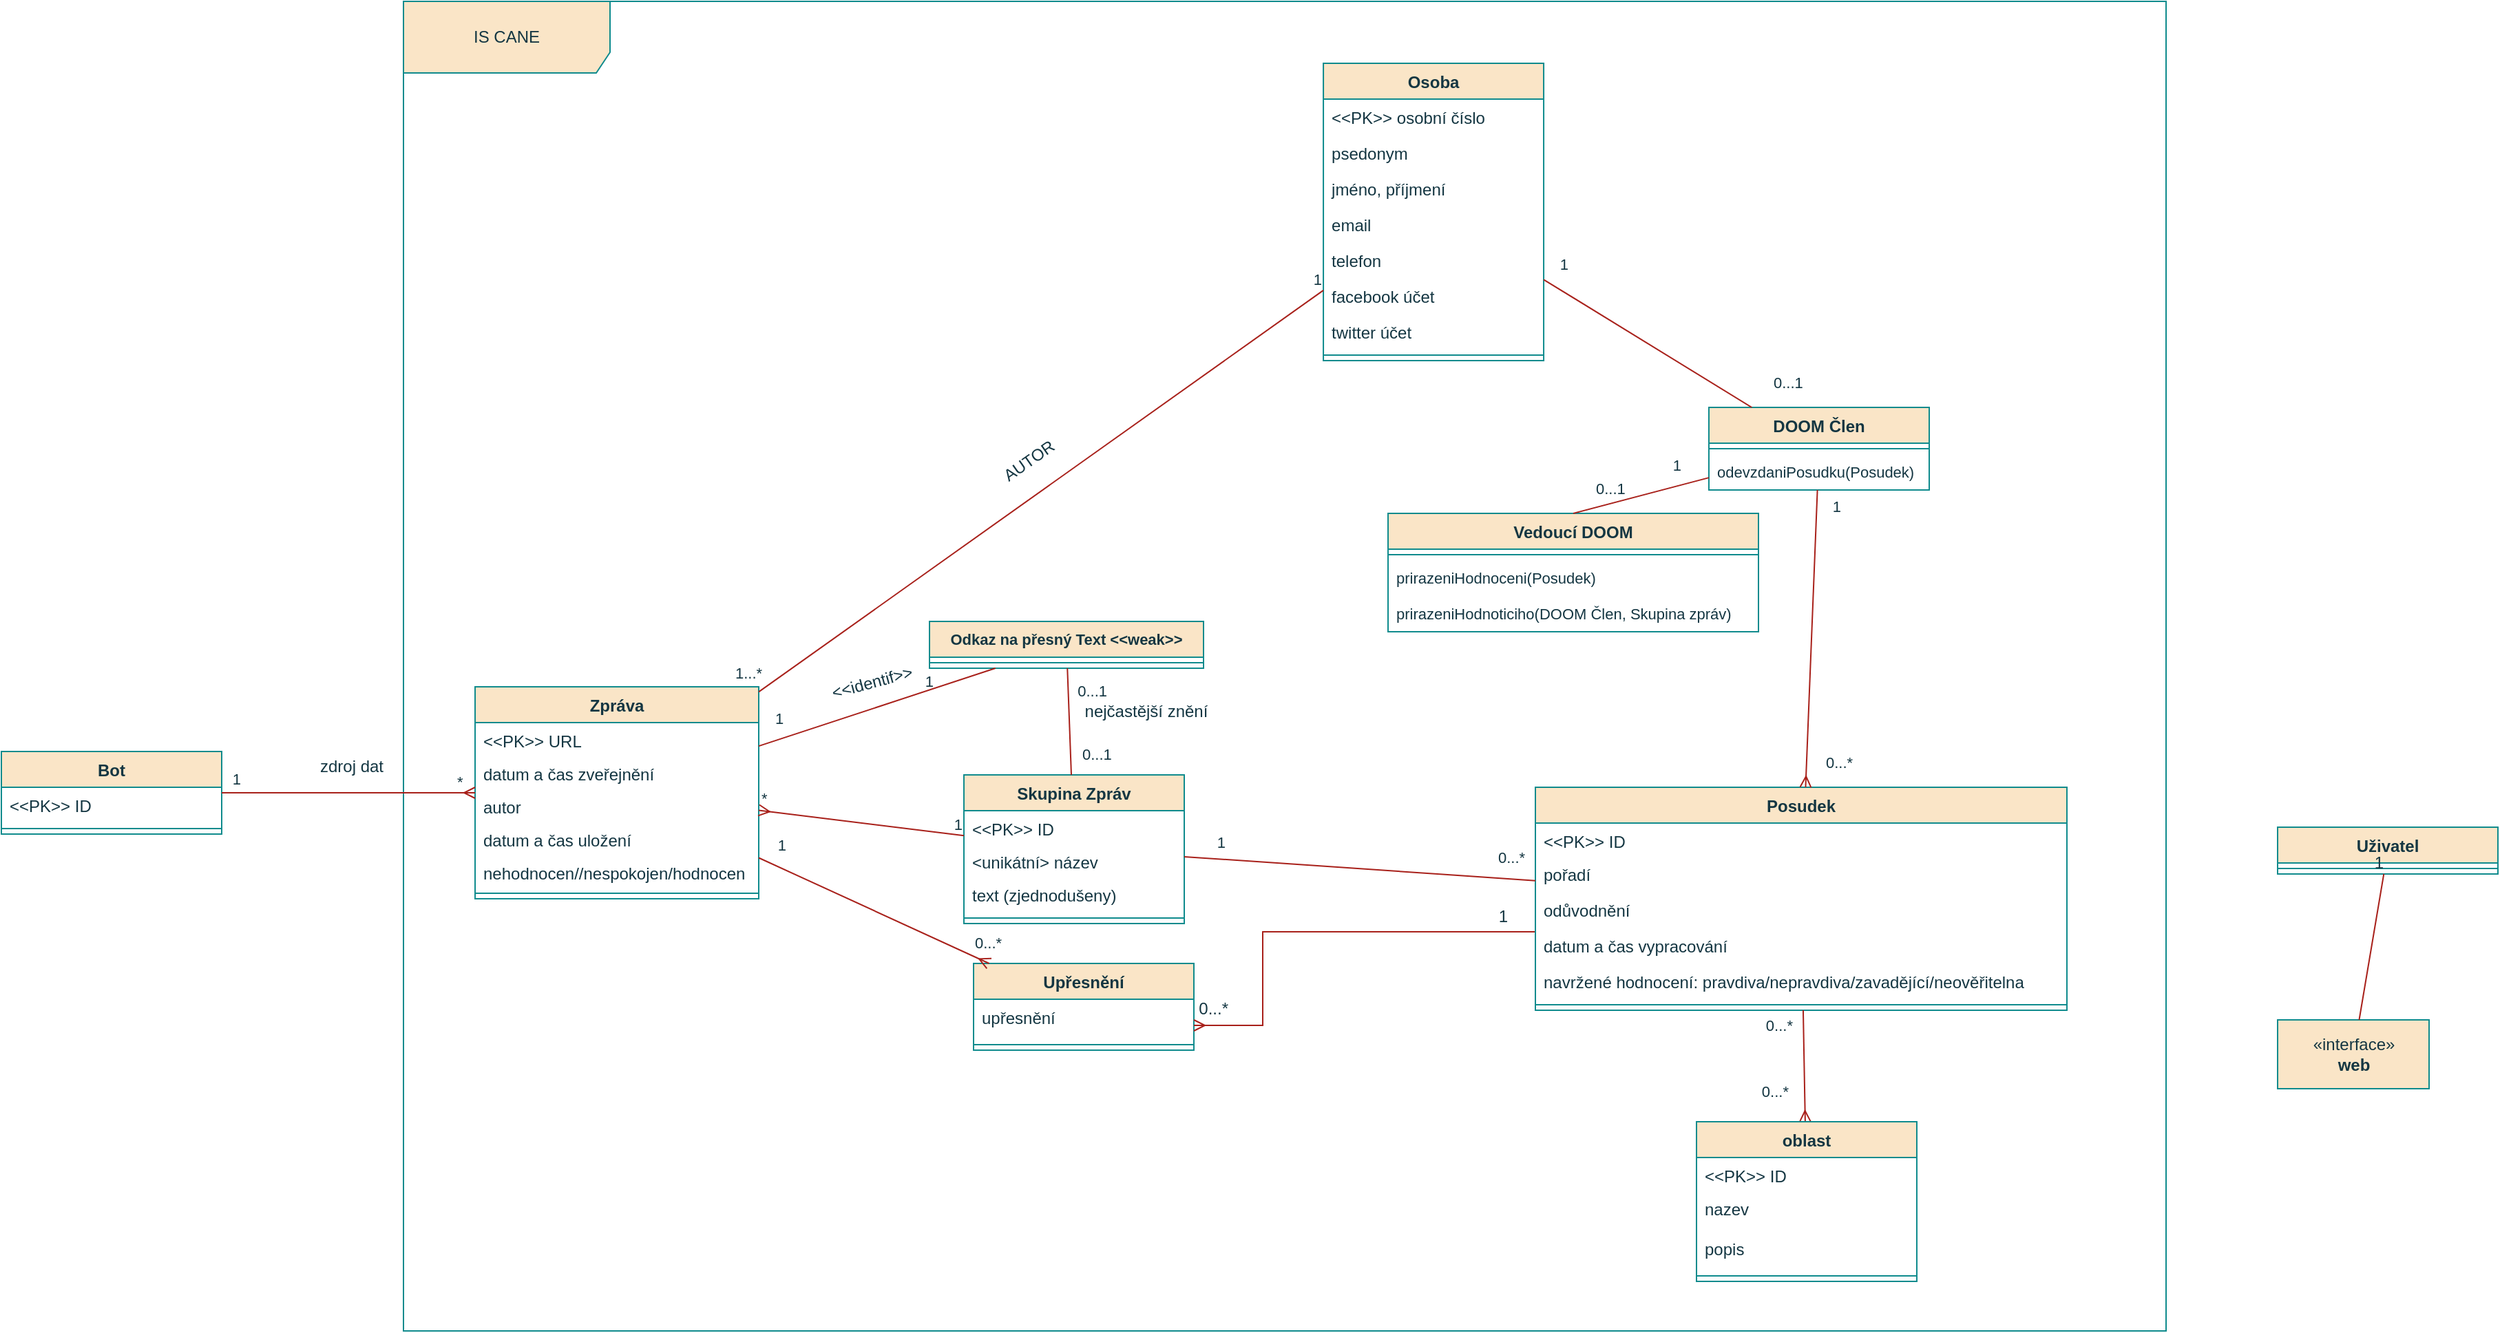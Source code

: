 <mxfile version="20.5.3" type="embed"><diagram id="23iRSUPoRavnBvh4doch" name="Page-1"><mxGraphModel dx="690" dy="70" grid="0" gridSize="10" guides="1" tooltips="1" connect="1" arrows="1" fold="1" page="0" pageScale="1" pageWidth="100000" pageHeight="100000" background="#ffffff" math="0" shadow="0"><root><mxCell id="0"/><mxCell id="1" parent="0"/><mxCell id="10" value="IS CANE" style="shape=umlFrame;whiteSpace=wrap;html=1;height=52;fillColor=#FAE5C7;strokeColor=#0F8B8D;fontColor=#143642;width=150;" parent="1" vertex="1"><mxGeometry x="1968" y="1559" width="1280" height="966" as="geometry"/></mxCell><mxCell id="2" value="Zpráva" style="swimlane;fontStyle=1;align=center;verticalAlign=top;childLayout=stackLayout;horizontal=1;startSize=26;horizontalStack=0;resizeParent=1;resizeParentMax=0;resizeLast=0;collapsible=1;marginBottom=0;fillColor=#FAE5C7;strokeColor=#0F8B8D;fontColor=#143642;" parent="1" vertex="1"><mxGeometry x="2020" y="2057" width="206" height="154" as="geometry"><mxRectangle x="2080" y="2160" width="74" height="26" as="alternateBounds"/></mxGeometry></mxCell><mxCell id="43" value="&lt;&lt;PK&gt;&gt; URL" style="text;strokeColor=none;fillColor=none;align=left;verticalAlign=top;spacingLeft=4;spacingRight=4;overflow=hidden;rotatable=0;points=[[0,0.5],[1,0.5]];portConstraint=eastwest;fontColor=#143642;" parent="2" vertex="1"><mxGeometry y="26" width="206" height="24" as="geometry"/></mxCell><mxCell id="45" value="datum a čas zveřejnění &#10;" style="text;strokeColor=none;fillColor=none;align=left;verticalAlign=top;spacingLeft=4;spacingRight=4;overflow=hidden;rotatable=0;points=[[0,0.5],[1,0.5]];portConstraint=eastwest;fontColor=#143642;" parent="2" vertex="1"><mxGeometry y="50" width="206" height="24" as="geometry"/></mxCell><mxCell id="3" value="autor" style="text;strokeColor=none;fillColor=none;align=left;verticalAlign=top;spacingLeft=4;spacingRight=4;overflow=hidden;rotatable=0;points=[[0,0.5],[1,0.5]];portConstraint=eastwest;fontColor=#143642;" parent="2" vertex="1"><mxGeometry y="74" width="206" height="24" as="geometry"/></mxCell><mxCell id="42" value="datum a čas uložení" style="text;strokeColor=none;fillColor=none;align=left;verticalAlign=top;spacingLeft=4;spacingRight=4;overflow=hidden;rotatable=0;points=[[0,0.5],[1,0.5]];portConstraint=eastwest;fontColor=#143642;" parent="2" vertex="1"><mxGeometry y="98" width="206" height="24" as="geometry"/></mxCell><mxCell id="46" value="nehodnocen//nespokojen/hodnocen&#10;" style="text;strokeColor=none;fillColor=none;align=left;verticalAlign=top;spacingLeft=4;spacingRight=4;overflow=hidden;rotatable=0;points=[[0,0.5],[1,0.5]];portConstraint=eastwest;fontColor=#143642;" parent="2" vertex="1"><mxGeometry y="122" width="206" height="24" as="geometry"/></mxCell><mxCell id="4" value="" style="line;strokeWidth=1;fillColor=none;align=left;verticalAlign=middle;spacingTop=-1;spacingLeft=3;spacingRight=3;rotatable=0;labelPosition=right;points=[];portConstraint=eastwest;strokeColor=#0F8B8D;labelBackgroundColor=#DAD2D8;fontColor=#143642;" parent="2" vertex="1"><mxGeometry y="146" width="206" height="8" as="geometry"/></mxCell><mxCell id="47" value="DOOM Člen" style="swimlane;fontStyle=1;align=center;verticalAlign=top;childLayout=stackLayout;horizontal=1;startSize=26;horizontalStack=0;resizeParent=1;resizeParentMax=0;resizeLast=0;collapsible=1;marginBottom=0;fillColor=#FAE5C7;strokeColor=#0F8B8D;fontColor=#143642;" parent="1" vertex="1"><mxGeometry x="2916" y="1854" width="160" height="60" as="geometry"/></mxCell><mxCell id="49" value="" style="line;strokeWidth=1;fillColor=none;align=left;verticalAlign=middle;spacingTop=-1;spacingLeft=3;spacingRight=3;rotatable=0;labelPosition=right;points=[];portConstraint=eastwest;strokeColor=#0F8B8D;labelBackgroundColor=#DAD2D8;fontColor=#143642;" parent="47" vertex="1"><mxGeometry y="26" width="160" height="8" as="geometry"/></mxCell><mxCell id="166" value="odevzdaniPosudku(Posudek) " style="text;strokeColor=none;fillColor=none;align=left;verticalAlign=top;spacingLeft=4;spacingRight=4;overflow=hidden;rotatable=0;points=[[0,0.5],[1,0.5]];portConstraint=eastwest;fontFamily=Helvetica;fontSize=11;fontColor=#143642;" parent="47" vertex="1"><mxGeometry y="34" width="160" height="26" as="geometry"/></mxCell><mxCell id="64" value="Uživatel" style="swimlane;fontStyle=1;align=center;verticalAlign=top;childLayout=stackLayout;horizontal=1;startSize=26;horizontalStack=0;resizeParent=1;resizeParentMax=0;resizeLast=0;collapsible=1;marginBottom=0;fillColor=#FAE5C7;strokeColor=#0F8B8D;fontColor=#143642;" parent="1" vertex="1"><mxGeometry x="3329" y="2159" width="160" height="34" as="geometry"/></mxCell><mxCell id="66" value="" style="line;strokeWidth=1;fillColor=none;align=left;verticalAlign=middle;spacingTop=-1;spacingLeft=3;spacingRight=3;rotatable=0;labelPosition=right;points=[];portConstraint=eastwest;strokeColor=#0F8B8D;labelBackgroundColor=#DAD2D8;fontColor=#143642;" parent="64" vertex="1"><mxGeometry y="26" width="160" height="8" as="geometry"/></mxCell><mxCell id="68" value="«interface»&lt;br&gt;&lt;b&gt;web&lt;/b&gt;" style="html=1;fillColor=#FAE5C7;strokeColor=#0F8B8D;fontColor=#143642;" parent="1" vertex="1"><mxGeometry x="3329" y="2299" width="110" height="50" as="geometry"/></mxCell><mxCell id="70" value="" style="endArrow=none;html=1;rounded=0;labelBackgroundColor=#DAD2D8;strokeColor=#A8201A;fontColor=#143642;" parent="1" source="68" target="64" edge="1"><mxGeometry relative="1" as="geometry"><mxPoint x="3019" y="2149" as="sourcePoint"/><mxPoint x="3179" y="2149" as="targetPoint"/></mxGeometry></mxCell><mxCell id="71" value="1" style="resizable=0;html=1;align=right;verticalAlign=bottom;fillColor=#FAE5C7;strokeColor=#0F8B8D;fontColor=#143642;" parent="70" connectable="0" vertex="1"><mxGeometry x="1" relative="1" as="geometry"/></mxCell><mxCell id="74" value="Vedoucí DOOM" style="swimlane;fontStyle=1;align=center;verticalAlign=top;childLayout=stackLayout;horizontal=1;startSize=26;horizontalStack=0;resizeParent=1;resizeParentMax=0;resizeLast=0;collapsible=1;marginBottom=0;fillColor=#FAE5C7;strokeColor=#0F8B8D;fontColor=#143642;" parent="1" vertex="1"><mxGeometry x="2683" y="1931" width="269" height="86" as="geometry"/></mxCell><mxCell id="76" value="" style="line;strokeWidth=1;fillColor=none;align=left;verticalAlign=middle;spacingTop=-1;spacingLeft=3;spacingRight=3;rotatable=0;labelPosition=right;points=[];portConstraint=eastwest;strokeColor=#0F8B8D;labelBackgroundColor=#DAD2D8;fontColor=#143642;" parent="74" vertex="1"><mxGeometry y="26" width="269" height="8" as="geometry"/></mxCell><mxCell id="162" value="prirazeniHodnoceni(Posudek) " style="text;strokeColor=none;fillColor=none;align=left;verticalAlign=top;spacingLeft=4;spacingRight=4;overflow=hidden;rotatable=0;points=[[0,0.5],[1,0.5]];portConstraint=eastwest;fontFamily=Helvetica;fontSize=11;fontColor=#143642;" parent="74" vertex="1"><mxGeometry y="34" width="269" height="26" as="geometry"/></mxCell><mxCell id="165" value="prirazeniHodnoticiho(DOOM Člen, Skupina zpráv) " style="text;strokeColor=none;fillColor=none;align=left;verticalAlign=top;spacingLeft=4;spacingRight=4;overflow=hidden;rotatable=0;points=[[0,0.5],[1,0.5]];portConstraint=eastwest;fontFamily=Helvetica;fontSize=11;fontColor=#143642;" parent="74" vertex="1"><mxGeometry y="60" width="269" height="26" as="geometry"/></mxCell><mxCell id="83" value="Upřesnění&#10;" style="swimlane;fontStyle=1;align=center;verticalAlign=top;childLayout=stackLayout;horizontal=1;startSize=26;horizontalStack=0;resizeParent=1;resizeParentMax=0;resizeLast=0;collapsible=1;marginBottom=0;fillColor=#FAE5C7;strokeColor=#0F8B8D;fontColor=#143642;" parent="1" vertex="1"><mxGeometry x="2382" y="2258" width="160" height="63" as="geometry"/></mxCell><mxCell id="141" value="upřesnění" style="text;strokeColor=none;fillColor=none;align=left;verticalAlign=top;spacingLeft=4;spacingRight=4;overflow=hidden;rotatable=0;points=[[0,0.5],[1,0.5]];portConstraint=eastwest;fontColor=#143642;" parent="83" vertex="1"><mxGeometry y="26" width="160" height="29" as="geometry"/></mxCell><mxCell id="85" value="" style="line;strokeWidth=1;fillColor=none;align=left;verticalAlign=middle;spacingTop=-1;spacingLeft=3;spacingRight=3;rotatable=0;labelPosition=right;points=[];portConstraint=eastwest;strokeColor=#0F8B8D;labelBackgroundColor=#DAD2D8;fontColor=#143642;" parent="83" vertex="1"><mxGeometry y="55" width="160" height="8" as="geometry"/></mxCell><mxCell id="97" value="Osoba" style="swimlane;fontStyle=1;align=center;verticalAlign=top;childLayout=stackLayout;horizontal=1;startSize=26;horizontalStack=0;resizeParent=1;resizeParentMax=0;resizeLast=0;collapsible=1;marginBottom=0;fillColor=#FAE5C7;strokeColor=#0F8B8D;fontColor=#143642;" parent="1" vertex="1"><mxGeometry x="2636.03" y="1604" width="160" height="216" as="geometry"/></mxCell><mxCell id="98" value="&lt;&lt;PK&gt;&gt; osobní číslo&#10;" style="text;strokeColor=none;fillColor=none;align=left;verticalAlign=top;spacingLeft=4;spacingRight=4;overflow=hidden;rotatable=0;points=[[0,0.5],[1,0.5]];portConstraint=eastwest;fontColor=#143642;" parent="97" vertex="1"><mxGeometry y="26" width="160" height="26" as="geometry"/></mxCell><mxCell id="102" value="psedonym" style="text;strokeColor=none;fillColor=none;align=left;verticalAlign=top;spacingLeft=4;spacingRight=4;overflow=hidden;rotatable=0;points=[[0,0.5],[1,0.5]];portConstraint=eastwest;fontColor=#143642;" parent="97" vertex="1"><mxGeometry y="52" width="160" height="26" as="geometry"/></mxCell><mxCell id="103" value="jméno, příjmení" style="text;strokeColor=none;fillColor=none;align=left;verticalAlign=top;spacingLeft=4;spacingRight=4;overflow=hidden;rotatable=0;points=[[0,0.5],[1,0.5]];portConstraint=eastwest;fontColor=#143642;" parent="97" vertex="1"><mxGeometry y="78" width="160" height="26" as="geometry"/></mxCell><mxCell id="104" value="email&#10;" style="text;strokeColor=none;fillColor=none;align=left;verticalAlign=top;spacingLeft=4;spacingRight=4;overflow=hidden;rotatable=0;points=[[0,0.5],[1,0.5]];portConstraint=eastwest;fontColor=#143642;" parent="97" vertex="1"><mxGeometry y="104" width="160" height="26" as="geometry"/></mxCell><mxCell id="105" value="telefon" style="text;strokeColor=none;fillColor=none;align=left;verticalAlign=top;spacingLeft=4;spacingRight=4;overflow=hidden;rotatable=0;points=[[0,0.5],[1,0.5]];portConstraint=eastwest;fontColor=#143642;" parent="97" vertex="1"><mxGeometry y="130" width="160" height="26" as="geometry"/></mxCell><mxCell id="106" value="facebook účet" style="text;strokeColor=none;fillColor=none;align=left;verticalAlign=top;spacingLeft=4;spacingRight=4;overflow=hidden;rotatable=0;points=[[0,0.5],[1,0.5]];portConstraint=eastwest;fontColor=#143642;" parent="97" vertex="1"><mxGeometry y="156" width="160" height="26" as="geometry"/></mxCell><mxCell id="94" value="twitter účet" style="text;strokeColor=none;fillColor=none;align=left;verticalAlign=top;spacingLeft=4;spacingRight=4;overflow=hidden;rotatable=0;points=[[0,0.5],[1,0.5]];portConstraint=eastwest;fontColor=#143642;" parent="97" vertex="1"><mxGeometry y="182" width="160" height="26" as="geometry"/></mxCell><mxCell id="99" value="" style="line;strokeWidth=1;fillColor=none;align=left;verticalAlign=middle;spacingTop=-1;spacingLeft=3;spacingRight=3;rotatable=0;labelPosition=right;points=[];portConstraint=eastwest;strokeColor=#0F8B8D;labelBackgroundColor=#DAD2D8;fontColor=#143642;" parent="97" vertex="1"><mxGeometry y="208" width="160" height="8" as="geometry"/></mxCell><mxCell id="117" value="" style="fontSize=12;html=1;endArrow=ERmany;rounded=0;strokeColor=#A8201A;fontColor=#143642;fillColor=#FAE5C7;edgeStyle=orthogonalEdgeStyle;" parent="1" source="118" target="83" edge="1"><mxGeometry width="100" height="100" relative="1" as="geometry"><mxPoint x="2522" y="2499" as="sourcePoint"/><mxPoint x="2622" y="2399" as="targetPoint"/><Array as="points"><mxPoint x="2592" y="2235"/><mxPoint x="2592" y="2303"/></Array></mxGeometry></mxCell><mxCell id="118" value="Posudek&#10;" style="swimlane;fontStyle=1;align=center;verticalAlign=top;childLayout=stackLayout;horizontal=1;startSize=26;horizontalStack=0;resizeParent=1;resizeParentMax=0;resizeLast=0;collapsible=1;marginBottom=0;fillColor=#FAE5C7;strokeColor=#0F8B8D;fontColor=#143642;" parent="1" vertex="1"><mxGeometry x="2790" y="2130" width="386" height="162" as="geometry"/></mxCell><mxCell id="238" value="&lt;&lt;PK&gt;&gt; ID " style="text;strokeColor=none;fillColor=none;align=left;verticalAlign=top;spacingLeft=4;spacingRight=4;overflow=hidden;rotatable=0;points=[[0,0.5],[1,0.5]];portConstraint=eastwest;fontColor=#143642;" parent="118" vertex="1"><mxGeometry y="26" width="386" height="24" as="geometry"/></mxCell><mxCell id="53" value="pořadí&#10;" style="text;strokeColor=none;fillColor=none;align=left;verticalAlign=top;spacingLeft=4;spacingRight=4;overflow=hidden;rotatable=0;points=[[0,0.5],[1,0.5]];portConstraint=eastwest;fontColor=#143642;" parent="118" vertex="1"><mxGeometry y="50" width="386" height="26" as="geometry"/></mxCell><mxCell id="54" value="odůvodnění&#10;" style="text;strokeColor=none;fillColor=none;align=left;verticalAlign=top;spacingLeft=4;spacingRight=4;overflow=hidden;rotatable=0;points=[[0,0.5],[1,0.5]];portConstraint=eastwest;fontColor=#143642;" parent="118" vertex="1"><mxGeometry y="76" width="386" height="26" as="geometry"/></mxCell><mxCell id="167" value="datum a čas vypracování" style="text;strokeColor=none;fillColor=none;align=left;verticalAlign=top;spacingLeft=4;spacingRight=4;overflow=hidden;rotatable=0;points=[[0,0.5],[1,0.5]];portConstraint=eastwest;fontColor=#143642;" parent="118" vertex="1"><mxGeometry y="102" width="386" height="26" as="geometry"/></mxCell><mxCell id="78" value="navržené hodnocení: pravdiva/nepravdiva/zavadějící/neověřitelna&#10;" style="text;strokeColor=none;fillColor=none;align=left;verticalAlign=top;spacingLeft=4;spacingRight=4;overflow=hidden;rotatable=0;points=[[0,0.5],[1,0.5]];portConstraint=eastwest;fontColor=#143642;" parent="118" vertex="1"><mxGeometry y="128" width="386" height="26" as="geometry"/></mxCell><mxCell id="120" value="" style="line;strokeWidth=1;fillColor=none;align=left;verticalAlign=middle;spacingTop=-1;spacingLeft=3;spacingRight=3;rotatable=0;labelPosition=right;points=[];portConstraint=eastwest;strokeColor=#0F8B8D;labelBackgroundColor=#DAD2D8;fontColor=#143642;" parent="118" vertex="1"><mxGeometry y="154" width="386" height="8" as="geometry"/></mxCell><mxCell id="121" value="Skupina Zpráv&#10;" style="swimlane;fontStyle=1;align=center;verticalAlign=top;childLayout=stackLayout;horizontal=1;startSize=26;horizontalStack=0;resizeParent=1;resizeParentMax=0;resizeLast=0;collapsible=1;marginBottom=0;fillColor=#FAE5C7;strokeColor=#0F8B8D;fontColor=#143642;" parent="1" vertex="1"><mxGeometry x="2375" y="2121" width="160" height="108" as="geometry"/></mxCell><mxCell id="44" value="&lt;&lt;PK&gt;&gt; ID " style="text;strokeColor=none;fillColor=none;align=left;verticalAlign=top;spacingLeft=4;spacingRight=4;overflow=hidden;rotatable=0;points=[[0,0.5],[1,0.5]];portConstraint=eastwest;fontColor=#143642;" parent="121" vertex="1"><mxGeometry y="26" width="160" height="24" as="geometry"/></mxCell><mxCell id="237" value="&lt;unikátní&gt; název" style="text;strokeColor=none;fillColor=none;align=left;verticalAlign=top;spacingLeft=4;spacingRight=4;overflow=hidden;rotatable=0;points=[[0,0.5],[1,0.5]];portConstraint=eastwest;fontColor=#143642;" parent="121" vertex="1"><mxGeometry y="50" width="160" height="24" as="geometry"/></mxCell><mxCell id="7" value="text (zjednodušeny)" style="text;strokeColor=none;fillColor=none;align=left;verticalAlign=top;spacingLeft=4;spacingRight=4;overflow=hidden;rotatable=0;points=[[0,0.5],[1,0.5]];portConstraint=eastwest;fontColor=#143642;" parent="121" vertex="1"><mxGeometry y="74" width="160" height="26" as="geometry"/></mxCell><mxCell id="122" value="" style="line;strokeWidth=1;fillColor=none;align=left;verticalAlign=middle;spacingTop=-1;spacingLeft=3;spacingRight=3;rotatable=0;labelPosition=right;points=[];portConstraint=eastwest;strokeColor=#0F8B8D;labelBackgroundColor=#DAD2D8;fontColor=#143642;" parent="121" vertex="1"><mxGeometry y="100" width="160" height="8" as="geometry"/></mxCell><mxCell id="132" value="Bot" style="swimlane;fontStyle=1;align=center;verticalAlign=top;childLayout=stackLayout;horizontal=1;startSize=26;horizontalStack=0;resizeParent=1;resizeParentMax=0;resizeLast=0;collapsible=1;marginBottom=0;fillColor=#FAE5C7;strokeColor=#0F8B8D;fontColor=#143642;" parent="1" vertex="1"><mxGeometry x="1676" y="2104" width="160" height="60" as="geometry"/></mxCell><mxCell id="16" value="&lt;&lt;PK&gt;&gt; ID&#10;" style="text;strokeColor=none;fillColor=none;align=left;verticalAlign=top;spacingLeft=4;spacingRight=4;overflow=hidden;rotatable=0;points=[[0,0.5],[1,0.5]];portConstraint=eastwest;fontColor=#143642;" parent="132" vertex="1"><mxGeometry y="26" width="160" height="26" as="geometry"/></mxCell><mxCell id="134" value="" style="line;strokeWidth=1;fillColor=none;align=left;verticalAlign=middle;spacingTop=-1;spacingLeft=3;spacingRight=3;rotatable=0;labelPosition=right;points=[];portConstraint=eastwest;strokeColor=#0F8B8D;labelBackgroundColor=#DAD2D8;fontColor=#143642;" parent="132" vertex="1"><mxGeometry y="52" width="160" height="8" as="geometry"/></mxCell><mxCell id="142" value="0...*" style="resizable=0;html=1;align=right;verticalAlign=bottom;fillColor=#FAE5C7;strokeColor=#0F8B8D;fontColor=#143642;" parent="1" connectable="0" vertex="1"><mxGeometry x="2567.997" y="2299" as="geometry"/></mxCell><mxCell id="143" value="1" style="resizable=0;html=1;align=right;verticalAlign=bottom;fillColor=#FAE5C7;strokeColor=#0F8B8D;fontColor=#143642;" parent="1" connectable="0" vertex="1"><mxGeometry x="2770.997" y="2232" as="geometry"/></mxCell><mxCell id="145" value="" style="endArrow=none;html=1;rounded=0;labelBackgroundColor=default;strokeColor=#A8201A;fontFamily=Helvetica;fontSize=11;fontColor=#143642;fillColor=#FAE5C7;shape=connector;elbow=vertical;startArrow=ERmany;startFill=0;" parent="1" source="2" target="121" edge="1"><mxGeometry relative="1" as="geometry"><mxPoint x="2296" y="2154" as="sourcePoint"/><mxPoint x="2456" y="2154" as="targetPoint"/></mxGeometry></mxCell><mxCell id="146" value="*" style="resizable=0;html=1;align=left;verticalAlign=bottom;strokeColor=#0F8B8D;fontFamily=Helvetica;fontSize=11;fontColor=#143642;fillColor=#FAE5C7;" parent="145" connectable="0" vertex="1"><mxGeometry x="-1" relative="1" as="geometry"/></mxCell><mxCell id="147" value="1" style="resizable=0;html=1;align=right;verticalAlign=bottom;strokeColor=#0F8B8D;fontFamily=Helvetica;fontSize=11;fontColor=#143642;fillColor=#FAE5C7;" parent="145" connectable="0" vertex="1"><mxGeometry x="1" relative="1" as="geometry"/></mxCell><mxCell id="154" value="" style="endArrow=none;html=1;rounded=0;labelBackgroundColor=default;strokeColor=#A8201A;fontFamily=Helvetica;fontSize=11;fontColor=#143642;fillColor=#FAE5C7;shape=connector;elbow=vertical;startArrow=none;startFill=0;" parent="1" source="2" target="97" edge="1"><mxGeometry relative="1" as="geometry"><mxPoint x="2341" y="2042.002" as="sourcePoint"/><mxPoint x="2320" y="1831.0" as="targetPoint"/></mxGeometry></mxCell><mxCell id="155" value="1...*" style="resizable=0;html=1;align=left;verticalAlign=bottom;strokeColor=#0F8B8D;fontFamily=Helvetica;fontSize=11;fontColor=#143642;fillColor=#FAE5C7;" parent="154" connectable="0" vertex="1"><mxGeometry x="-1" relative="1" as="geometry"><mxPoint x="-19" y="-5" as="offset"/></mxGeometry></mxCell><mxCell id="156" value="1" style="resizable=0;html=1;align=right;verticalAlign=bottom;strokeColor=#0F8B8D;fontFamily=Helvetica;fontSize=11;fontColor=#143642;fillColor=#FAE5C7;" parent="154" connectable="0" vertex="1"><mxGeometry x="1" relative="1" as="geometry"/></mxCell><mxCell id="176" value="Odkaz na přesný Text &lt;&lt;weak&gt;&gt;" style="swimlane;fontStyle=1;align=center;verticalAlign=top;childLayout=stackLayout;horizontal=1;startSize=26;horizontalStack=0;resizeParent=1;resizeParentMax=0;resizeLast=0;collapsible=1;marginBottom=0;strokeColor=#0F8B8D;fontFamily=Helvetica;fontSize=11;fontColor=#143642;fillColor=#FAE5C7;" parent="1" vertex="1"><mxGeometry x="2350" y="2009.5" width="199" height="34" as="geometry"/></mxCell><mxCell id="178" value="" style="line;strokeWidth=1;fillColor=none;align=left;verticalAlign=middle;spacingTop=-1;spacingLeft=3;spacingRight=3;rotatable=0;labelPosition=right;points=[];portConstraint=eastwest;strokeColor=inherit;fontFamily=Helvetica;fontSize=11;fontColor=#143642;" parent="176" vertex="1"><mxGeometry y="26" width="199" height="8" as="geometry"/></mxCell><mxCell id="184" value="" style="endArrow=none;html=1;rounded=0;labelBackgroundColor=default;strokeColor=#A8201A;fontFamily=Helvetica;fontSize=11;fontColor=#143642;fillColor=#FAE5C7;shape=connector;elbow=vertical;startArrow=none;startFill=0;" parent="1" source="121" target="176" edge="1"><mxGeometry relative="1" as="geometry"><mxPoint x="2676" y="2092.001" as="sourcePoint"/><mxPoint x="2433" y="2083.996" as="targetPoint"/></mxGeometry></mxCell><mxCell id="185" value="0...1" style="resizable=0;html=1;align=left;verticalAlign=bottom;strokeColor=#0F8B8D;fontFamily=Helvetica;fontSize=11;fontColor=#143642;fillColor=#FAE5C7;" parent="184" connectable="0" vertex="1"><mxGeometry x="-1" relative="1" as="geometry"><mxPoint x="6" y="-7" as="offset"/></mxGeometry></mxCell><mxCell id="186" value="0...1" style="resizable=0;html=1;align=right;verticalAlign=bottom;strokeColor=#0F8B8D;fontFamily=Helvetica;fontSize=11;fontColor=#143642;fillColor=#FAE5C7;" parent="184" connectable="0" vertex="1"><mxGeometry x="1" relative="1" as="geometry"><mxPoint x="29" y="25" as="offset"/></mxGeometry></mxCell><mxCell id="187" value="" style="endArrow=none;html=1;rounded=0;labelBackgroundColor=default;strokeColor=#A8201A;fontFamily=Helvetica;fontSize=11;fontColor=#143642;fillColor=#FAE5C7;shape=connector;elbow=vertical;startArrow=none;startFill=0;" parent="1" source="2" target="176" edge="1"><mxGeometry relative="1" as="geometry"><mxPoint x="2339" y="2137" as="sourcePoint"/><mxPoint x="2318" y="2035" as="targetPoint"/></mxGeometry></mxCell><mxCell id="188" value="1" style="resizable=0;html=1;align=left;verticalAlign=bottom;strokeColor=#0F8B8D;fontFamily=Helvetica;fontSize=11;fontColor=#143642;fillColor=#FAE5C7;" parent="187" connectable="0" vertex="1"><mxGeometry x="-1" relative="1" as="geometry"><mxPoint x="10" y="-12" as="offset"/></mxGeometry></mxCell><mxCell id="189" value="1" style="resizable=0;html=1;align=right;verticalAlign=bottom;strokeColor=#0F8B8D;fontFamily=Helvetica;fontSize=11;fontColor=#143642;fillColor=#FAE5C7;" parent="187" connectable="0" vertex="1"><mxGeometry x="1" relative="1" as="geometry"><mxPoint x="-44" y="18" as="offset"/></mxGeometry></mxCell><mxCell id="195" value="" style="endArrow=none;html=1;rounded=0;labelBackgroundColor=default;strokeColor=#A8201A;fontFamily=Helvetica;fontSize=11;fontColor=#143642;fillColor=#FAE5C7;shape=connector;elbow=vertical;startArrow=ERmany;startFill=0;" parent="1" source="201" target="118" edge="1"><mxGeometry relative="1" as="geometry"><mxPoint x="2977.064" y="2342" as="sourcePoint"/><mxPoint x="2545" y="2201.636" as="targetPoint"/></mxGeometry></mxCell><mxCell id="197" value="0...*" style="resizable=0;html=1;align=right;verticalAlign=bottom;strokeColor=#0F8B8D;fontFamily=Helvetica;fontSize=11;fontColor=#143642;fillColor=#FAE5C7;" parent="195" connectable="0" vertex="1"><mxGeometry x="1" relative="1" as="geometry"><mxPoint x="-7" y="19" as="offset"/></mxGeometry></mxCell><mxCell id="199" value="nejčastější znění" style="text;html=1;strokeColor=none;fillColor=none;align=center;verticalAlign=middle;whiteSpace=wrap;rounded=0;fontColor=#143642;" parent="1" vertex="1"><mxGeometry x="2457" y="2060" width="100.5" height="30" as="geometry"/></mxCell><mxCell id="201" value="oblast" style="swimlane;fontStyle=1;align=center;verticalAlign=top;childLayout=stackLayout;horizontal=1;startSize=26;horizontalStack=0;resizeParent=1;resizeParentMax=0;resizeLast=0;collapsible=1;marginBottom=0;fillColor=#FAE5C7;strokeColor=#0F8B8D;fontColor=#143642;" parent="1" vertex="1"><mxGeometry x="2907" y="2373" width="160" height="116" as="geometry"/></mxCell><mxCell id="239" value="&lt;&lt;PK&gt;&gt; ID " style="text;strokeColor=none;fillColor=none;align=left;verticalAlign=top;spacingLeft=4;spacingRight=4;overflow=hidden;rotatable=0;points=[[0,0.5],[1,0.5]];portConstraint=eastwest;fontColor=#143642;" parent="201" vertex="1"><mxGeometry y="26" width="160" height="24" as="geometry"/></mxCell><mxCell id="202" value="nazev" style="text;strokeColor=none;fillColor=none;align=left;verticalAlign=top;spacingLeft=4;spacingRight=4;overflow=hidden;rotatable=0;points=[[0,0.5],[1,0.5]];portConstraint=eastwest;fontColor=#143642;" parent="201" vertex="1"><mxGeometry y="50" width="160" height="29" as="geometry"/></mxCell><mxCell id="204" value="popis" style="text;strokeColor=none;fillColor=none;align=left;verticalAlign=top;spacingLeft=4;spacingRight=4;overflow=hidden;rotatable=0;points=[[0,0.5],[1,0.5]];portConstraint=eastwest;fontColor=#143642;" parent="201" vertex="1"><mxGeometry y="79" width="160" height="29" as="geometry"/></mxCell><mxCell id="203" value="" style="line;strokeWidth=1;fillColor=none;align=left;verticalAlign=middle;spacingTop=-1;spacingLeft=3;spacingRight=3;rotatable=0;labelPosition=right;points=[];portConstraint=eastwest;strokeColor=#0F8B8D;labelBackgroundColor=#DAD2D8;fontColor=#143642;" parent="201" vertex="1"><mxGeometry y="108" width="160" height="8" as="geometry"/></mxCell><mxCell id="216" value="" style="endArrow=none;html=1;rounded=0;labelBackgroundColor=default;strokeColor=#A8201A;fontFamily=Helvetica;fontSize=11;fontColor=#143642;fillColor=#FAE5C7;shape=connector;elbow=vertical;startArrow=none;startFill=0;" parent="1" source="118" target="121" edge="1"><mxGeometry relative="1" as="geometry"><mxPoint x="2665.844" y="2217" as="sourcePoint"/><mxPoint x="2608.003" y="2084" as="targetPoint"/></mxGeometry></mxCell><mxCell id="217" value="0...*" style="resizable=0;html=1;align=left;verticalAlign=bottom;strokeColor=#0F8B8D;fontFamily=Helvetica;fontSize=11;fontColor=#143642;fillColor=#FAE5C7;" parent="216" connectable="0" vertex="1"><mxGeometry x="-1" relative="1" as="geometry"><mxPoint x="-29" y="-8" as="offset"/></mxGeometry></mxCell><mxCell id="218" value="1" style="resizable=0;html=1;align=right;verticalAlign=bottom;strokeColor=#0F8B8D;fontFamily=Helvetica;fontSize=11;fontColor=#143642;fillColor=#FAE5C7;" parent="216" connectable="0" vertex="1"><mxGeometry x="1" relative="1" as="geometry"><mxPoint x="30" y="-2" as="offset"/></mxGeometry></mxCell><mxCell id="219" value="0...*" style="resizable=0;html=1;align=right;verticalAlign=bottom;strokeColor=#0F8B8D;fontFamily=Helvetica;fontSize=11;fontColor=#143642;fillColor=#FAE5C7;" parent="1" connectable="0" vertex="1"><mxGeometry x="2974.003" y="2327.997" as="geometry"><mxPoint y="32" as="offset"/></mxGeometry></mxCell><mxCell id="226" value="" style="endArrow=none;html=1;rounded=0;labelBackgroundColor=default;strokeColor=#A8201A;fontFamily=Helvetica;fontSize=11;fontColor=#143642;fillColor=#FAE5C7;shape=connector;elbow=vertical;startArrow=ERmany;startFill=0;endFill=0;" parent="1" source="118" target="47" edge="1"><mxGeometry relative="1" as="geometry"><mxPoint x="3008.996" y="2150" as="sourcePoint"/><mxPoint x="3027.274" y="1927" as="targetPoint"/></mxGeometry></mxCell><mxCell id="227" value="0...*" style="resizable=0;html=1;align=left;verticalAlign=bottom;strokeColor=#0F8B8D;fontFamily=Helvetica;fontSize=11;fontColor=#143642;fillColor=#FAE5C7;" parent="226" connectable="0" vertex="1"><mxGeometry x="-1" relative="1" as="geometry"><mxPoint x="13" y="-10" as="offset"/></mxGeometry></mxCell><mxCell id="228" value="1" style="resizable=0;html=1;align=right;verticalAlign=bottom;strokeColor=#0F8B8D;fontFamily=Helvetica;fontSize=11;fontColor=#143642;fillColor=#FAE5C7;" parent="226" connectable="0" vertex="1"><mxGeometry x="1" relative="1" as="geometry"><mxPoint x="18" y="20" as="offset"/></mxGeometry></mxCell><mxCell id="229" value="AUTOR" style="text;html=1;strokeColor=none;fillColor=none;align=center;verticalAlign=middle;whiteSpace=wrap;rounded=0;fontColor=#143642;rotation=-35;" parent="1" vertex="1"><mxGeometry x="2372" y="1878" width="100.5" height="30" as="geometry"/></mxCell><mxCell id="232" value="" style="endArrow=none;html=1;rounded=0;labelBackgroundColor=default;strokeColor=#A8201A;fontFamily=Helvetica;fontSize=11;fontColor=#143642;fillColor=#FAE5C7;shape=connector;elbow=vertical;startArrow=ERmany;startFill=0;endFill=0;" parent="1" source="83" target="2" edge="1"><mxGeometry relative="1" as="geometry"><mxPoint x="2466" y="2319" as="sourcePoint"/><mxPoint x="2215" y="2113" as="targetPoint"/></mxGeometry></mxCell><mxCell id="233" value="0...*" style="resizable=0;html=1;align=left;verticalAlign=bottom;strokeColor=#0F8B8D;fontFamily=Helvetica;fontSize=11;fontColor=#143642;fillColor=#FAE5C7;" parent="232" connectable="0" vertex="1"><mxGeometry x="-1" relative="1" as="geometry"><mxPoint x="-12" y="-7" as="offset"/></mxGeometry></mxCell><mxCell id="234" value="1" style="resizable=0;html=1;align=right;verticalAlign=bottom;strokeColor=#0F8B8D;fontFamily=Helvetica;fontSize=11;fontColor=#143642;fillColor=#FAE5C7;" parent="232" connectable="0" vertex="1"><mxGeometry x="1" relative="1" as="geometry"><mxPoint x="20" y="-1" as="offset"/></mxGeometry></mxCell><mxCell id="236" value="&amp;lt;&amp;lt;identif&amp;gt;&amp;gt;" style="text;html=1;strokeColor=none;fillColor=none;align=center;verticalAlign=middle;whiteSpace=wrap;rounded=0;fontColor=#143642;rotation=-15;" parent="1" vertex="1"><mxGeometry x="2258" y="2039" width="100.5" height="30" as="geometry"/></mxCell><mxCell id="240" value="" style="endArrow=none;html=1;rounded=0;labelBackgroundColor=default;strokeColor=#A8201A;fontFamily=Helvetica;fontSize=11;fontColor=#143642;fillColor=#FAE5C7;shape=connector;elbow=vertical;startArrow=none;startFill=0;endFill=0;" parent="1" source="47" target="97" edge="1"><mxGeometry relative="1" as="geometry"><mxPoint x="3004" y="2114" as="sourcePoint"/><mxPoint x="3004.807" y="1924" as="targetPoint"/></mxGeometry></mxCell><mxCell id="241" value="0...1" style="resizable=0;html=1;align=left;verticalAlign=bottom;strokeColor=#0F8B8D;fontFamily=Helvetica;fontSize=11;fontColor=#143642;fillColor=#FAE5C7;" parent="240" connectable="0" vertex="1"><mxGeometry x="-1" relative="1" as="geometry"><mxPoint x="14" y="-10" as="offset"/></mxGeometry></mxCell><mxCell id="242" value="1" style="resizable=0;html=1;align=right;verticalAlign=bottom;strokeColor=#0F8B8D;fontFamily=Helvetica;fontSize=11;fontColor=#143642;fillColor=#FAE5C7;" parent="240" connectable="0" vertex="1"><mxGeometry x="1" relative="1" as="geometry"><mxPoint x="19" y="-3" as="offset"/></mxGeometry></mxCell><mxCell id="243" value="" style="endArrow=none;html=1;rounded=0;labelBackgroundColor=default;strokeColor=#A8201A;fontFamily=Helvetica;fontSize=11;fontColor=#143642;fillColor=#FAE5C7;shape=connector;elbow=vertical;startArrow=none;startFill=0;endFill=0;exitX=0.5;exitY=0;exitDx=0;exitDy=0;" parent="1" source="74" target="47" edge="1"><mxGeometry relative="1" as="geometry"><mxPoint x="2934.138" y="1946.85" as="sourcePoint"/><mxPoint x="2783" y="1853.998" as="targetPoint"/></mxGeometry></mxCell><mxCell id="244" value="0...1" style="resizable=0;html=1;align=left;verticalAlign=bottom;strokeColor=#0F8B8D;fontFamily=Helvetica;fontSize=11;fontColor=#143642;fillColor=#FAE5C7;" parent="243" connectable="0" vertex="1"><mxGeometry x="-1" relative="1" as="geometry"><mxPoint x="14" y="-10" as="offset"/></mxGeometry></mxCell><mxCell id="245" value="1" style="resizable=0;html=1;align=right;verticalAlign=bottom;strokeColor=#0F8B8D;fontFamily=Helvetica;fontSize=11;fontColor=#143642;fillColor=#FAE5C7;" parent="243" connectable="0" vertex="1"><mxGeometry x="1" relative="1" as="geometry"><mxPoint x="-20" y="-1" as="offset"/></mxGeometry></mxCell><mxCell id="246" value="" style="endArrow=none;html=1;rounded=0;labelBackgroundColor=default;strokeColor=#A8201A;fontFamily=Helvetica;fontSize=11;fontColor=#143642;fillColor=#FAE5C7;shape=connector;elbow=vertical;startArrow=ERmany;startFill=0;" parent="1" source="2" target="132" edge="1"><mxGeometry relative="1" as="geometry"><mxPoint x="1867" y="2218.0" as="sourcePoint"/><mxPoint x="1873" y="2202" as="targetPoint"/></mxGeometry></mxCell><mxCell id="247" value="*" style="resizable=0;html=1;align=left;verticalAlign=bottom;strokeColor=#0F8B8D;fontFamily=Helvetica;fontSize=11;fontColor=#143642;fillColor=#FAE5C7;" parent="246" connectable="0" vertex="1"><mxGeometry x="-1" relative="1" as="geometry"><mxPoint x="-15" as="offset"/></mxGeometry></mxCell><mxCell id="248" value="1" style="resizable=0;html=1;align=right;verticalAlign=bottom;strokeColor=#0F8B8D;fontFamily=Helvetica;fontSize=11;fontColor=#143642;fillColor=#FAE5C7;" parent="246" connectable="0" vertex="1"><mxGeometry x="1" relative="1" as="geometry"><mxPoint x="14" y="-2" as="offset"/></mxGeometry></mxCell><mxCell id="249" value="zdroj dat" style="text;html=1;strokeColor=none;fillColor=none;align=center;verticalAlign=middle;whiteSpace=wrap;rounded=0;fontColor=#143642;rotation=0;" parent="1" vertex="1"><mxGeometry x="1880" y="2100" width="100.5" height="30" as="geometry"/></mxCell></root></mxGraphModel></diagram></mxfile>